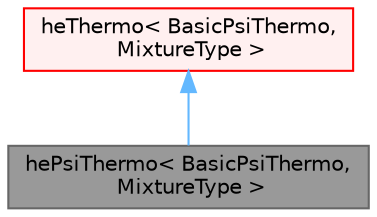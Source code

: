digraph "hePsiThermo&lt; BasicPsiThermo, MixtureType &gt;"
{
 // LATEX_PDF_SIZE
  bgcolor="transparent";
  edge [fontname=Helvetica,fontsize=10,labelfontname=Helvetica,labelfontsize=10];
  node [fontname=Helvetica,fontsize=10,shape=box,height=0.2,width=0.4];
  Node1 [id="Node000001",label="hePsiThermo\< BasicPsiThermo,\l MixtureType \>",height=0.2,width=0.4,color="gray40", fillcolor="grey60", style="filled", fontcolor="black",tooltip="Energy for a mixture based on compressibility."];
  Node2 -> Node1 [id="edge1_Node000001_Node000002",dir="back",color="steelblue1",style="solid",tooltip=" "];
  Node2 [id="Node000002",label="heThermo\< BasicPsiThermo,\l MixtureType \>",height=0.2,width=0.4,color="red", fillcolor="#FFF0F0", style="filled",URL="$classFoam_1_1heThermo.html",tooltip=" "];
}
